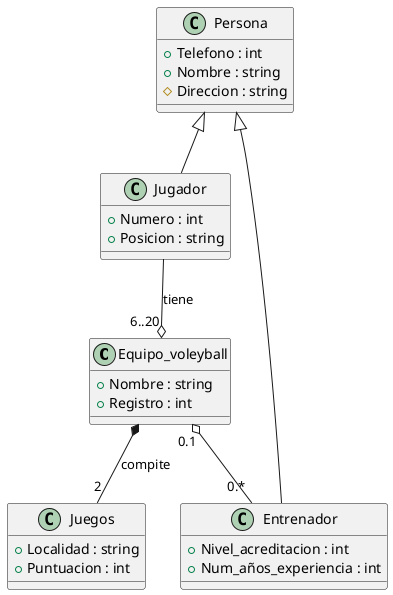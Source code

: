 @startuml Reto04
class Equipo_voleyball{
    + Nombre : string 
    + Registro : int 
}
class Persona{
    + Telefono : int
    + Nombre : string
    # Direccion : string 
}
class Entrenador{
    + Nivel_acreditacion : int
    + Num_años_experiencia : int

}
class Jugador{
    + Numero : int 
    + Posicion : string 

}
class Juegos{
    + Localidad : string 
    + Puntuacion : int

}
Equipo_voleyball "0.1" o-- "0.*" Entrenador
Equipo_voleyball "6..20" o-up- Jugador : tiene
Persona <|-- Entrenador
Persona <|-- Jugador
Equipo_voleyball *-- "2" Juegos : compite
@enduml